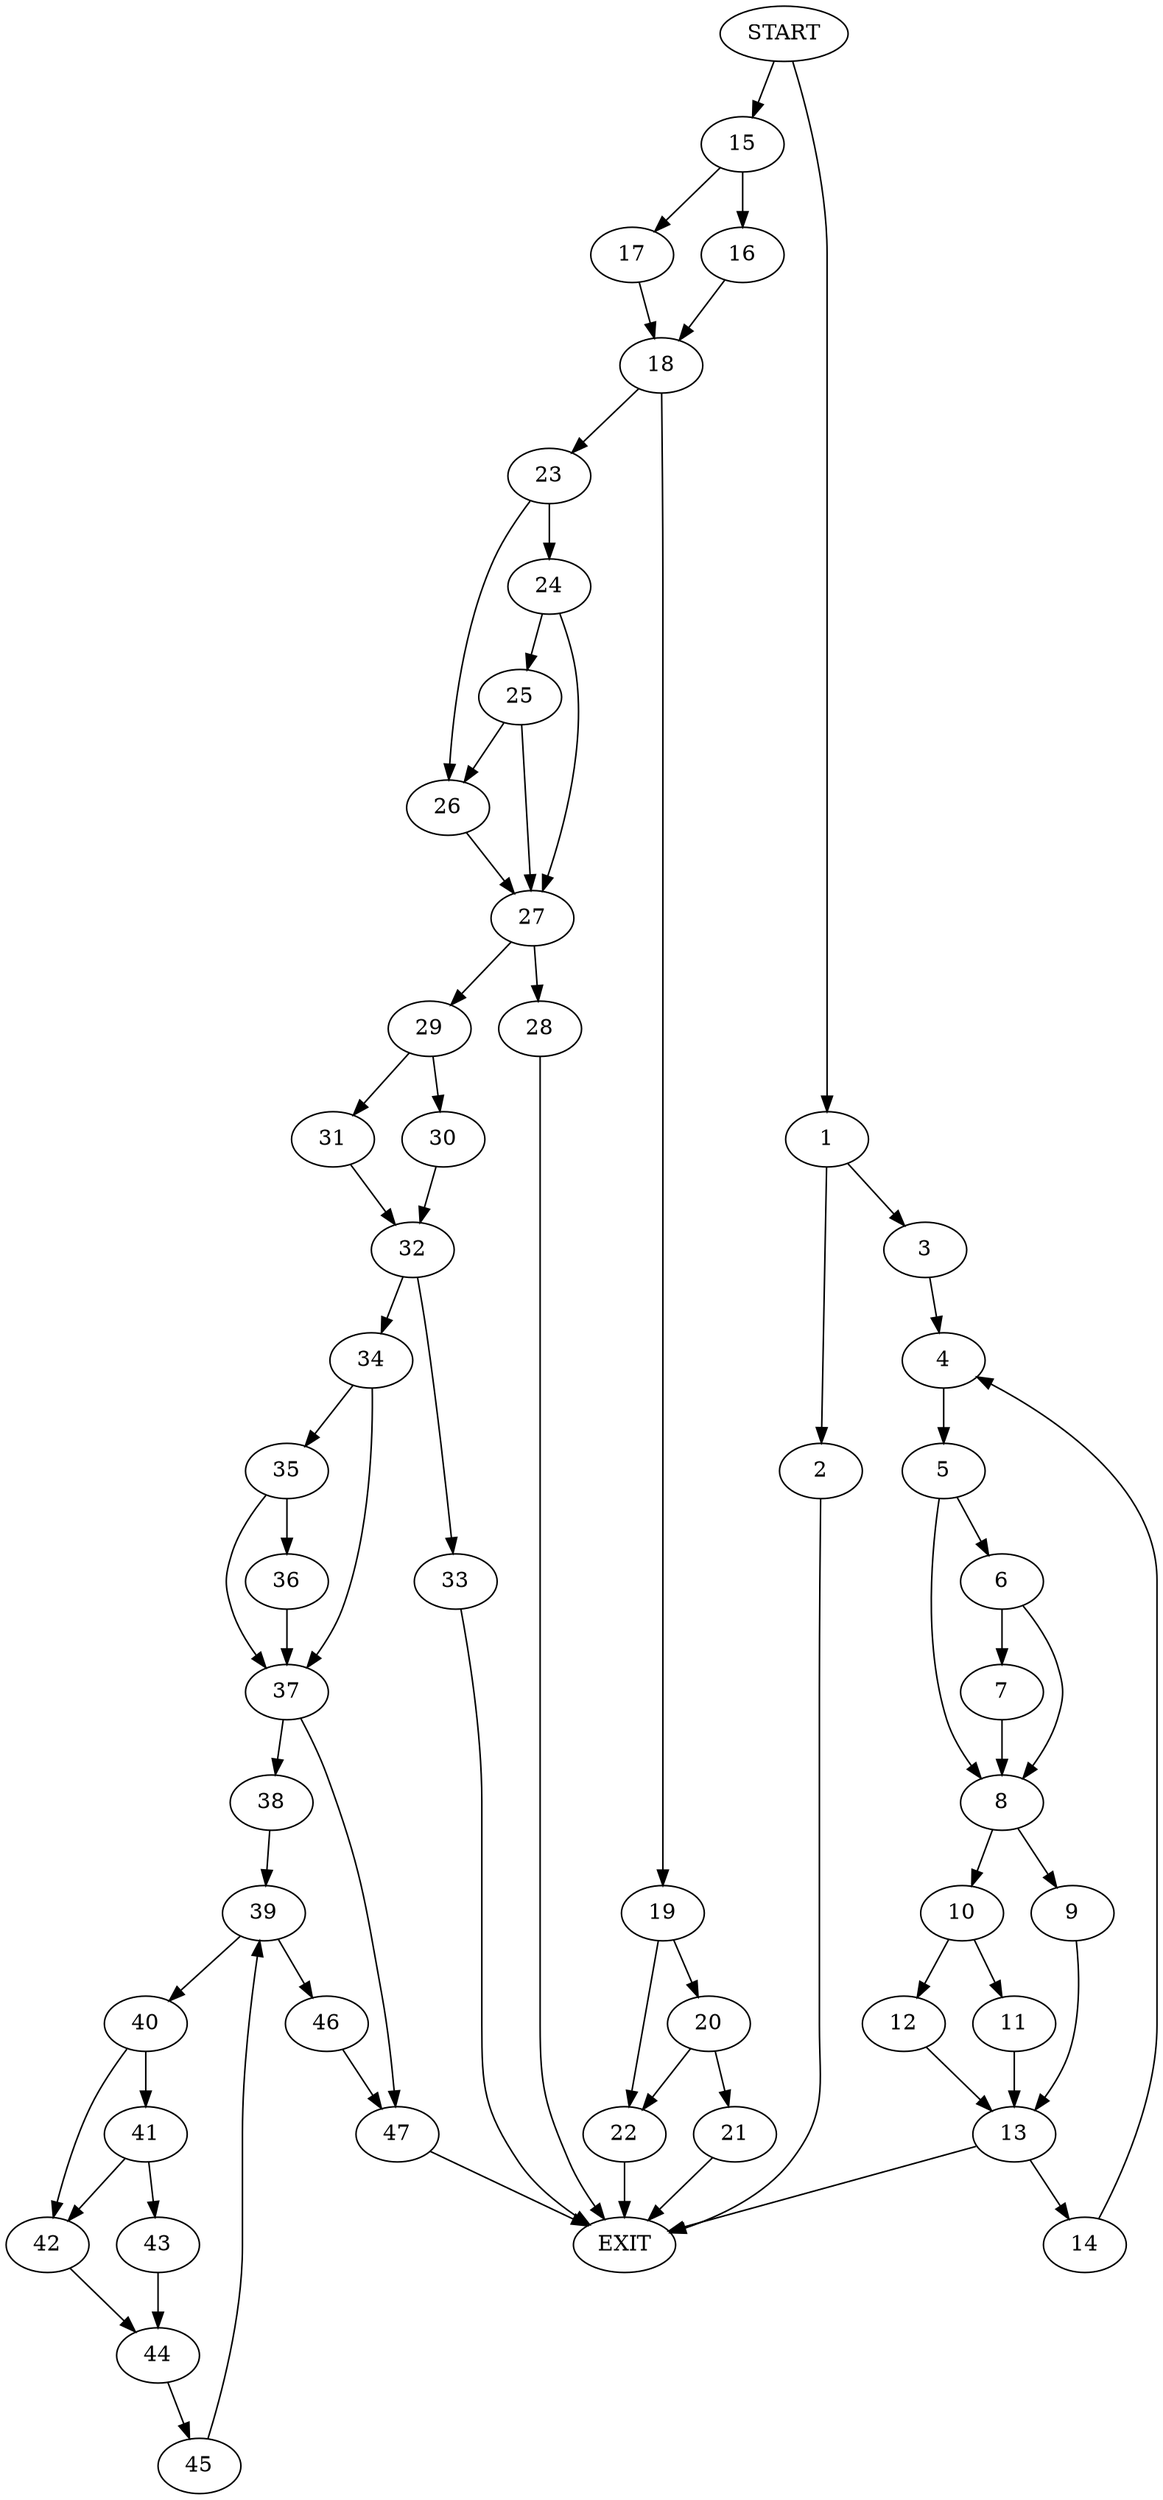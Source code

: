 digraph { 
0 [label="START"];
1;
2;
3;
4;
5;
6;
7;
8;
9;
10;
11;
12;
13;
14;
15;
16;
17;
18;
19;
20;
21;
22;
23;
24;
25;
26;
27;
28;
29;
30;
31;
32;
33;
34;
35;
36;
37;
38;
39;
40;
41;
42;
43;
44;
45;
46;
47;
48[label="EXIT"];
0 -> 1;
0 -> 15;
1 -> 2;
1 -> 3;
2 -> 48;
3 -> 4;
4 -> 5;
5 -> 6;
5 -> 8;
6 -> 7;
6 -> 8;
7 -> 8;
8 -> 9;
8 -> 10;
9 -> 13;
10 -> 11;
10 -> 12;
11 -> 13;
12 -> 13;
13 -> 48;
13 -> 14;
14 -> 4;
15 -> 16;
15 -> 17;
16 -> 18;
17 -> 18;
18 -> 19;
18 -> 23;
19 -> 20;
19 -> 22;
20 -> 21;
20 -> 22;
21 -> 48;
22 -> 48;
23 -> 26;
23 -> 24;
24 -> 27;
24 -> 25;
25 -> 26;
25 -> 27;
26 -> 27;
27 -> 28;
27 -> 29;
28 -> 48;
29 -> 30;
29 -> 31;
30 -> 32;
31 -> 32;
32 -> 33;
32 -> 34;
33 -> 48;
34 -> 37;
34 -> 35;
35 -> 36;
35 -> 37;
36 -> 37;
37 -> 38;
37 -> 47;
38 -> 39;
39 -> 40;
39 -> 46;
40 -> 42;
40 -> 41;
41 -> 42;
41 -> 43;
42 -> 44;
43 -> 44;
44 -> 45;
45 -> 39;
46 -> 47;
47 -> 48;
}